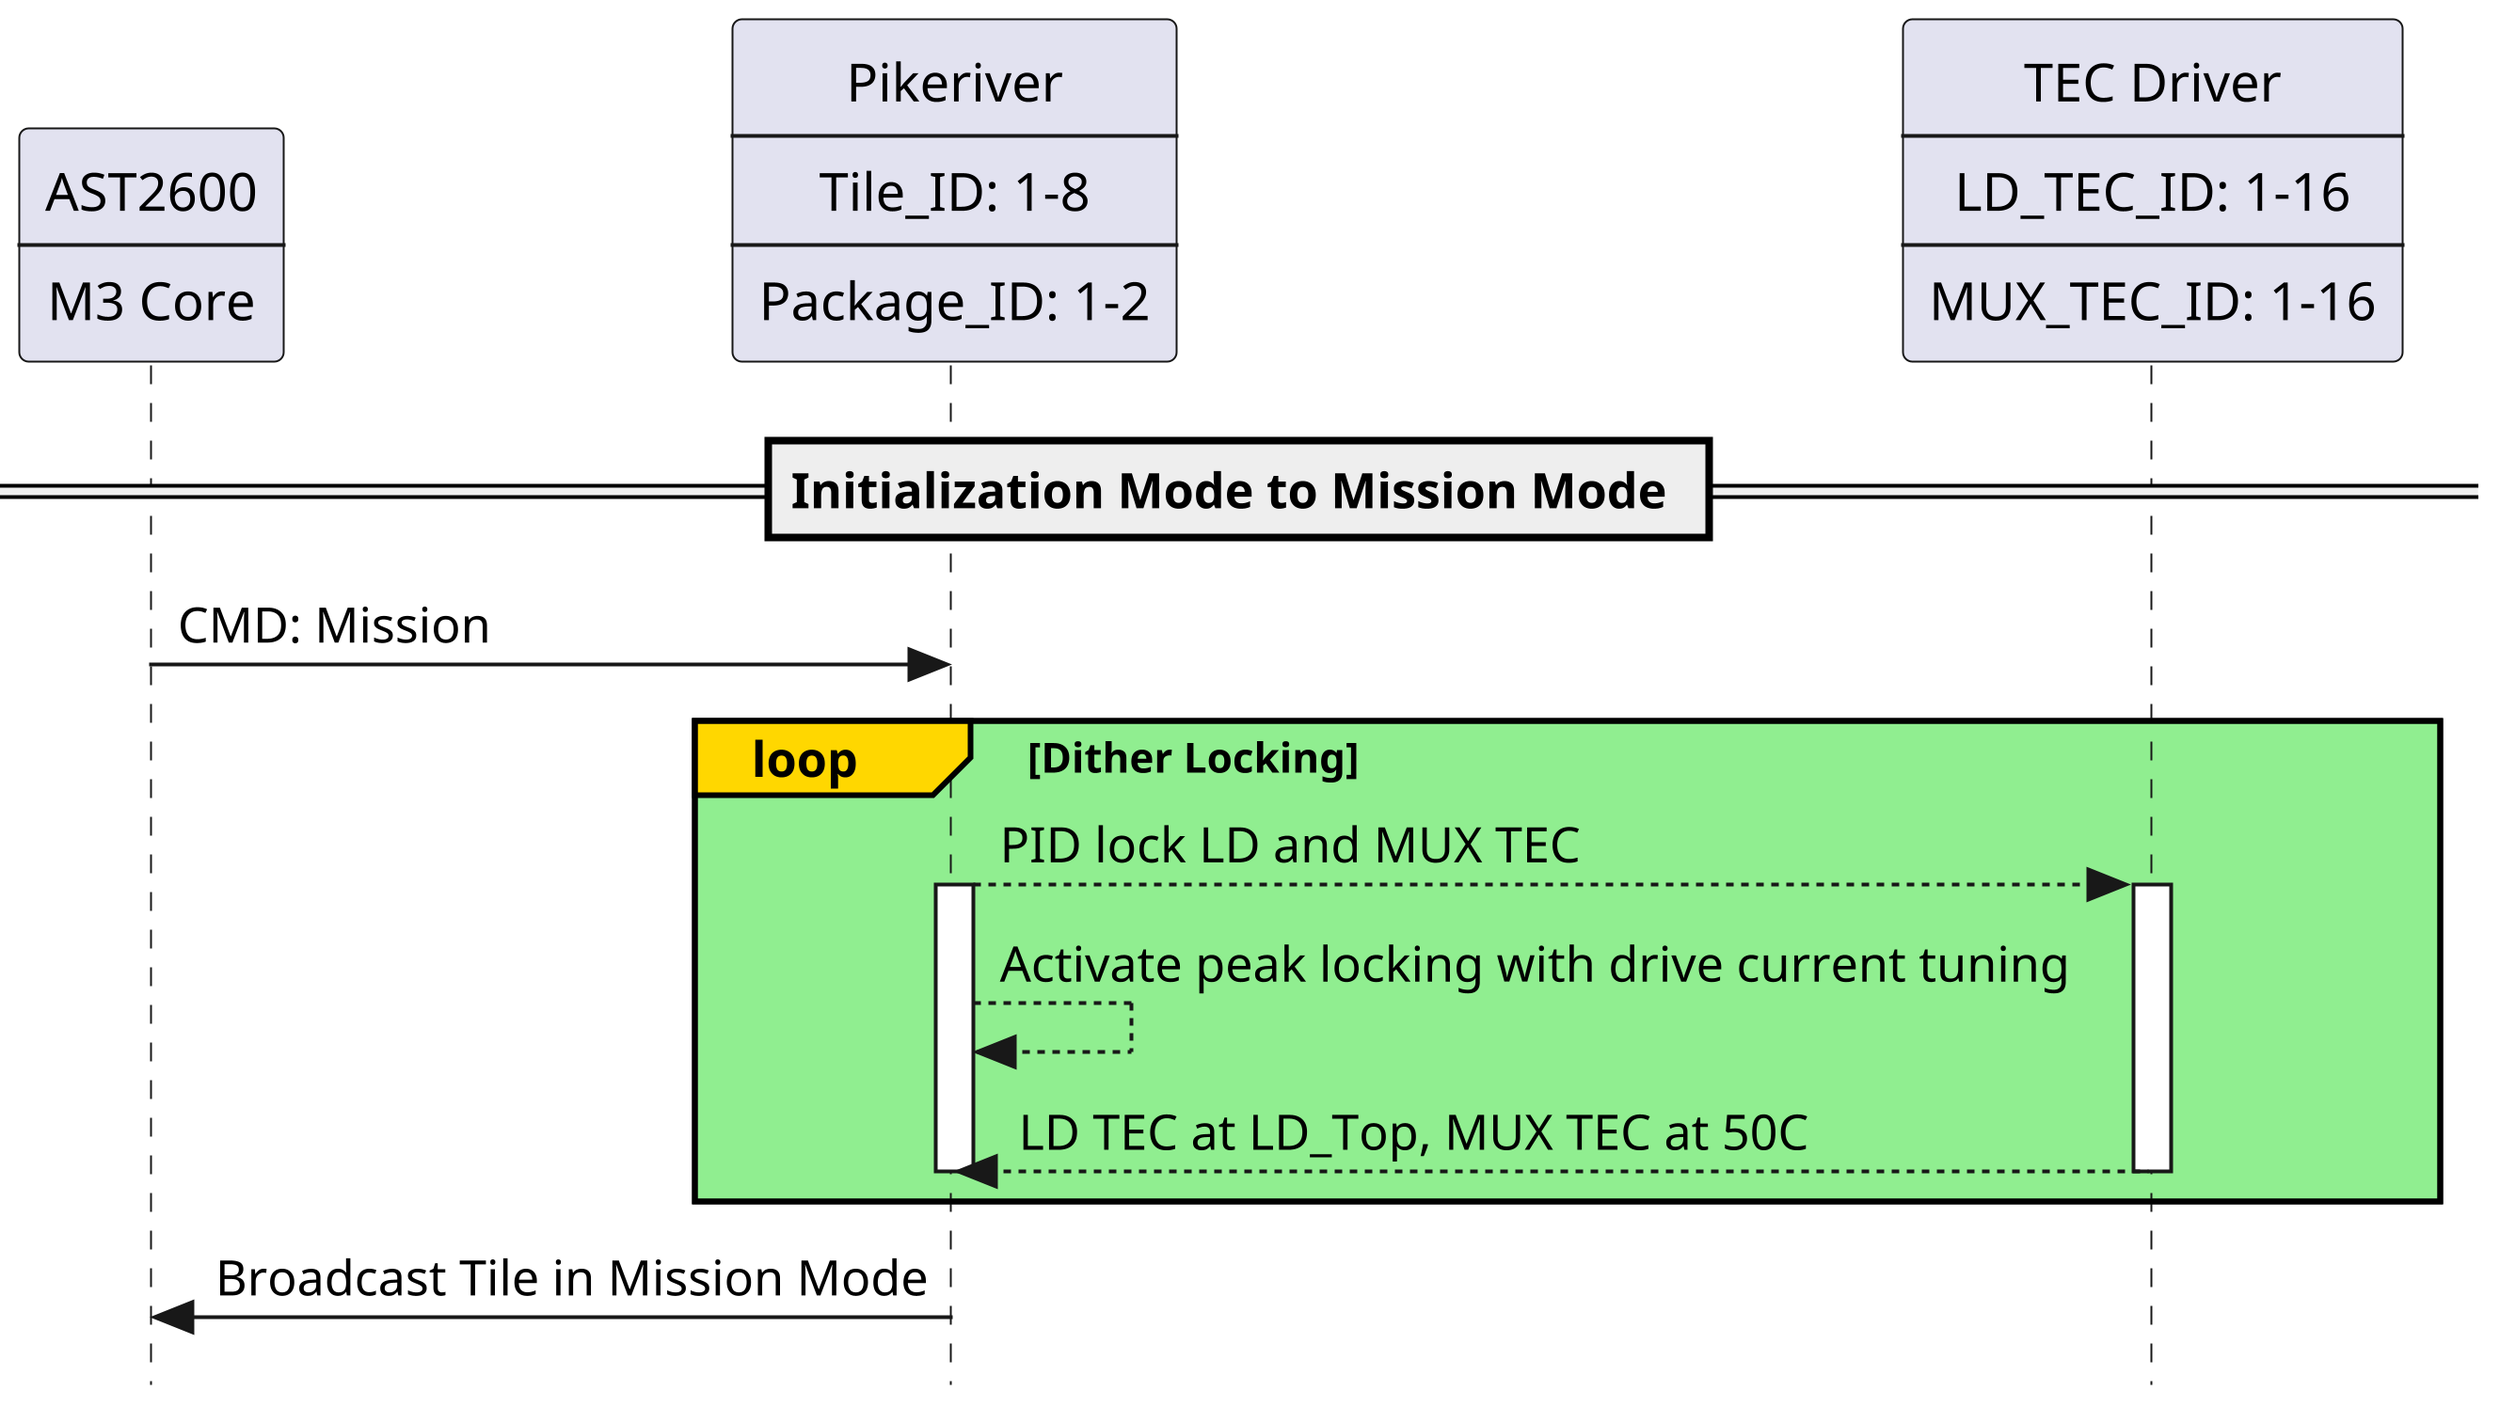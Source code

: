 @startuml
skinparam style strictuml
scale 20000*10000
participant SMC [
            AST2600
            ----
            M3 Core
]

participant PKR [
            Pikeriver
            ----
            Tile_ID: 1-8
            ----
            Package_ID: 1-2
]

participant TDRV [
            TEC Driver
            ----
            LD_TEC_ID: 1-16
            ----
            MUX_TEC_ID: 1-16
]

== Initialization Mode to Mission Mode ==

SMC -> PKR: CMD: Mission

loop#Gold #LightGreen Dither Locking     
    PKR --> TDRV ++: PID lock LD and MUX TEC
    activate PKR
    PKR --> PKR: Activate peak locking with drive current tuning
    TDRV --> PKR: LD TEC at LD_Top, MUX TEC at 50C
    deactivate TDRV
    deactivate PKR
end

PKR -> SMC: Broadcast Tile in Mission Mode

@enduml

